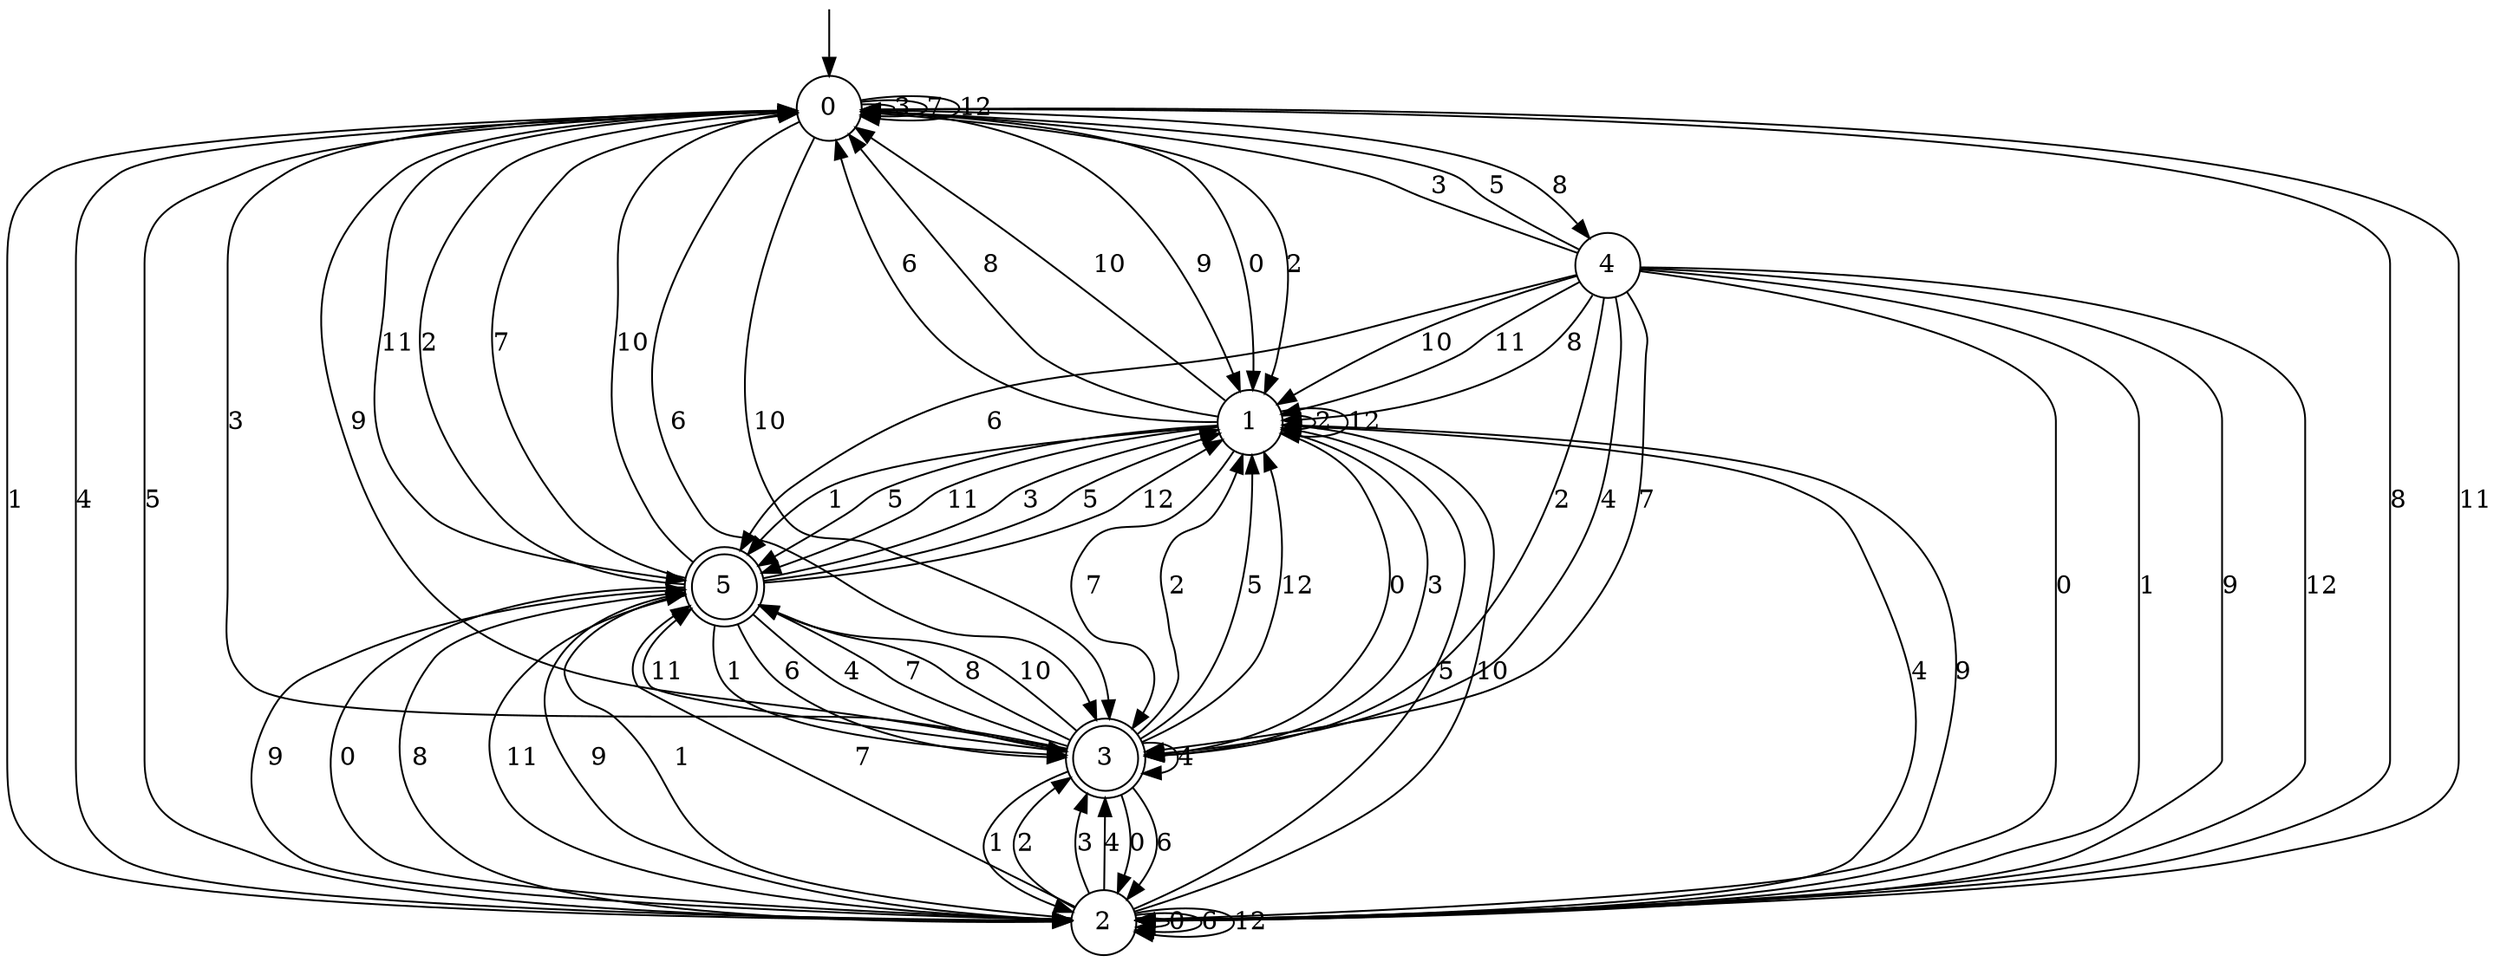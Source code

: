 digraph g {

	s0 [shape="circle" label="0"];
	s1 [shape="circle" label="1"];
	s2 [shape="circle" label="2"];
	s3 [shape="doublecircle" label="3"];
	s4 [shape="circle" label="4"];
	s5 [shape="doublecircle" label="5"];
	s0 -> s1 [label="0"];
	s0 -> s2 [label="1"];
	s0 -> s1 [label="2"];
	s0 -> s0 [label="3"];
	s0 -> s2 [label="4"];
	s0 -> s2 [label="5"];
	s0 -> s3 [label="6"];
	s0 -> s0 [label="7"];
	s0 -> s4 [label="8"];
	s0 -> s1 [label="9"];
	s0 -> s3 [label="10"];
	s0 -> s5 [label="11"];
	s0 -> s0 [label="12"];
	s1 -> s3 [label="0"];
	s1 -> s5 [label="1"];
	s1 -> s1 [label="2"];
	s1 -> s3 [label="3"];
	s1 -> s2 [label="4"];
	s1 -> s5 [label="5"];
	s1 -> s0 [label="6"];
	s1 -> s3 [label="7"];
	s1 -> s0 [label="8"];
	s1 -> s2 [label="9"];
	s1 -> s0 [label="10"];
	s1 -> s5 [label="11"];
	s1 -> s1 [label="12"];
	s2 -> s2 [label="0"];
	s2 -> s5 [label="1"];
	s2 -> s3 [label="2"];
	s2 -> s3 [label="3"];
	s2 -> s3 [label="4"];
	s2 -> s1 [label="5"];
	s2 -> s2 [label="6"];
	s2 -> s5 [label="7"];
	s2 -> s0 [label="8"];
	s2 -> s5 [label="9"];
	s2 -> s1 [label="10"];
	s2 -> s0 [label="11"];
	s2 -> s2 [label="12"];
	s3 -> s2 [label="0"];
	s3 -> s2 [label="1"];
	s3 -> s1 [label="2"];
	s3 -> s0 [label="3"];
	s3 -> s3 [label="4"];
	s3 -> s1 [label="5"];
	s3 -> s2 [label="6"];
	s3 -> s5 [label="7"];
	s3 -> s5 [label="8"];
	s3 -> s0 [label="9"];
	s3 -> s5 [label="10"];
	s3 -> s5 [label="11"];
	s3 -> s1 [label="12"];
	s4 -> s2 [label="0"];
	s4 -> s2 [label="1"];
	s4 -> s3 [label="2"];
	s4 -> s0 [label="3"];
	s4 -> s3 [label="4"];
	s4 -> s0 [label="5"];
	s4 -> s5 [label="6"];
	s4 -> s3 [label="7"];
	s4 -> s1 [label="8"];
	s4 -> s2 [label="9"];
	s4 -> s1 [label="10"];
	s4 -> s1 [label="11"];
	s4 -> s2 [label="12"];
	s5 -> s2 [label="0"];
	s5 -> s3 [label="1"];
	s5 -> s0 [label="2"];
	s5 -> s1 [label="3"];
	s5 -> s3 [label="4"];
	s5 -> s1 [label="5"];
	s5 -> s3 [label="6"];
	s5 -> s0 [label="7"];
	s5 -> s2 [label="8"];
	s5 -> s2 [label="9"];
	s5 -> s0 [label="10"];
	s5 -> s2 [label="11"];
	s5 -> s1 [label="12"];

__start0 [label="" shape="none" width="0" height="0"];
__start0 -> s0;

}
